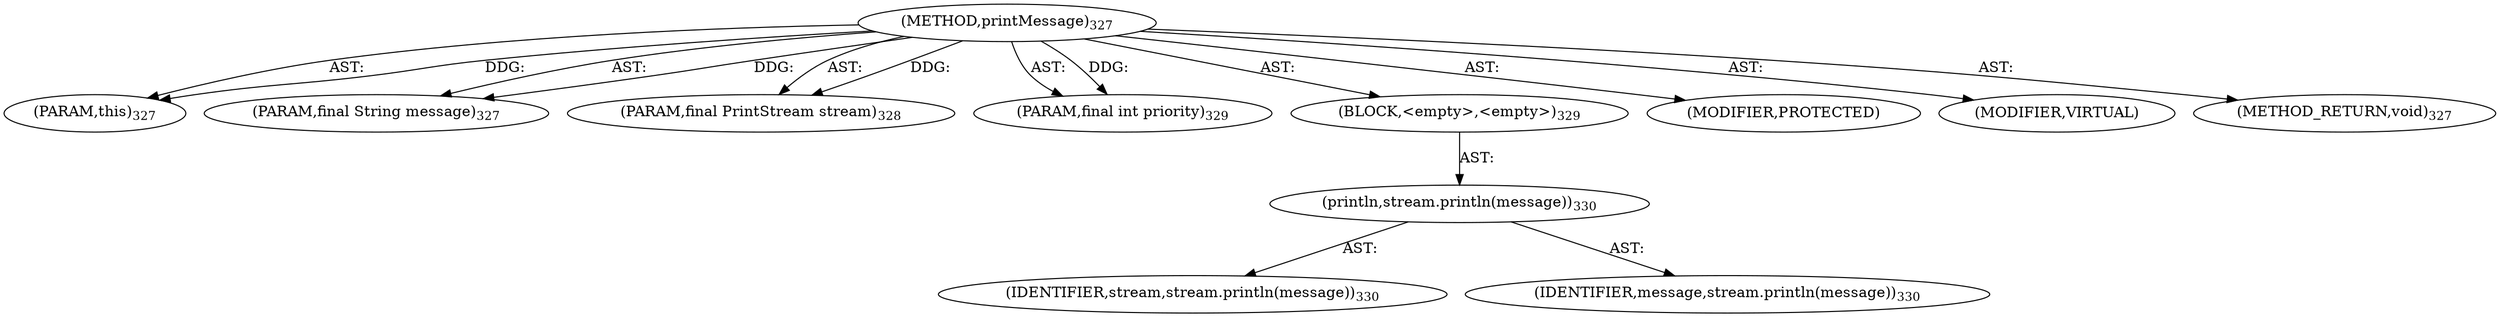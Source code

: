 digraph "printMessage" {  
"111669149709" [label = <(METHOD,printMessage)<SUB>327</SUB>> ]
"115964117016" [label = <(PARAM,this)<SUB>327</SUB>> ]
"115964117017" [label = <(PARAM,final String message)<SUB>327</SUB>> ]
"115964117018" [label = <(PARAM,final PrintStream stream)<SUB>328</SUB>> ]
"115964117019" [label = <(PARAM,final int priority)<SUB>329</SUB>> ]
"25769803809" [label = <(BLOCK,&lt;empty&gt;,&lt;empty&gt;)<SUB>329</SUB>> ]
"30064771230" [label = <(println,stream.println(message))<SUB>330</SUB>> ]
"68719476873" [label = <(IDENTIFIER,stream,stream.println(message))<SUB>330</SUB>> ]
"68719476874" [label = <(IDENTIFIER,message,stream.println(message))<SUB>330</SUB>> ]
"133143986211" [label = <(MODIFIER,PROTECTED)> ]
"133143986212" [label = <(MODIFIER,VIRTUAL)> ]
"128849018893" [label = <(METHOD_RETURN,void)<SUB>327</SUB>> ]
  "111669149709" -> "115964117016"  [ label = "AST: "] 
  "111669149709" -> "115964117017"  [ label = "AST: "] 
  "111669149709" -> "115964117018"  [ label = "AST: "] 
  "111669149709" -> "115964117019"  [ label = "AST: "] 
  "111669149709" -> "25769803809"  [ label = "AST: "] 
  "111669149709" -> "133143986211"  [ label = "AST: "] 
  "111669149709" -> "133143986212"  [ label = "AST: "] 
  "111669149709" -> "128849018893"  [ label = "AST: "] 
  "25769803809" -> "30064771230"  [ label = "AST: "] 
  "30064771230" -> "68719476873"  [ label = "AST: "] 
  "30064771230" -> "68719476874"  [ label = "AST: "] 
  "111669149709" -> "115964117016"  [ label = "DDG: "] 
  "111669149709" -> "115964117017"  [ label = "DDG: "] 
  "111669149709" -> "115964117018"  [ label = "DDG: "] 
  "111669149709" -> "115964117019"  [ label = "DDG: "] 
}

